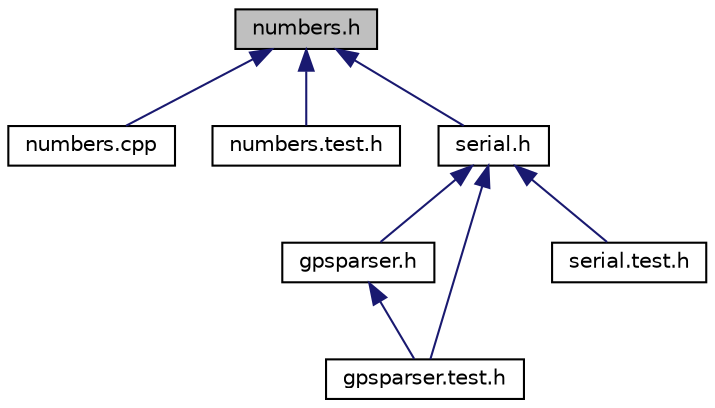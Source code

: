 digraph "numbers.h"
{
  edge [fontname="Helvetica",fontsize="10",labelfontname="Helvetica",labelfontsize="10"];
  node [fontname="Helvetica",fontsize="10",shape=record];
  Node1 [label="numbers.h",height=0.2,width=0.4,color="black", fillcolor="grey75", style="filled" fontcolor="black"];
  Node1 -> Node2 [dir="back",color="midnightblue",fontsize="10",style="solid",fontname="Helvetica"];
  Node2 [label="numbers.cpp",height=0.2,width=0.4,color="black", fillcolor="white", style="filled",URL="$numbers_8cpp.html"];
  Node1 -> Node3 [dir="back",color="midnightblue",fontsize="10",style="solid",fontname="Helvetica"];
  Node3 [label="numbers.test.h",height=0.2,width=0.4,color="black", fillcolor="white", style="filled",URL="$numbers_8test_8h.html"];
  Node1 -> Node4 [dir="back",color="midnightblue",fontsize="10",style="solid",fontname="Helvetica"];
  Node4 [label="serial.h",height=0.2,width=0.4,color="black", fillcolor="white", style="filled",URL="$serial_8h.html"];
  Node4 -> Node5 [dir="back",color="midnightblue",fontsize="10",style="solid",fontname="Helvetica"];
  Node5 [label="gpsparser.h",height=0.2,width=0.4,color="black", fillcolor="white", style="filled",URL="$gpsparser_8h.html"];
  Node5 -> Node6 [dir="back",color="midnightblue",fontsize="10",style="solid",fontname="Helvetica"];
  Node6 [label="gpsparser.test.h",height=0.2,width=0.4,color="black", fillcolor="white", style="filled",URL="$gpsparser_8test_8h.html"];
  Node4 -> Node6 [dir="back",color="midnightblue",fontsize="10",style="solid",fontname="Helvetica"];
  Node4 -> Node7 [dir="back",color="midnightblue",fontsize="10",style="solid",fontname="Helvetica"];
  Node7 [label="serial.test.h",height=0.2,width=0.4,color="black", fillcolor="white", style="filled",URL="$serial_8test_8h.html"];
}
